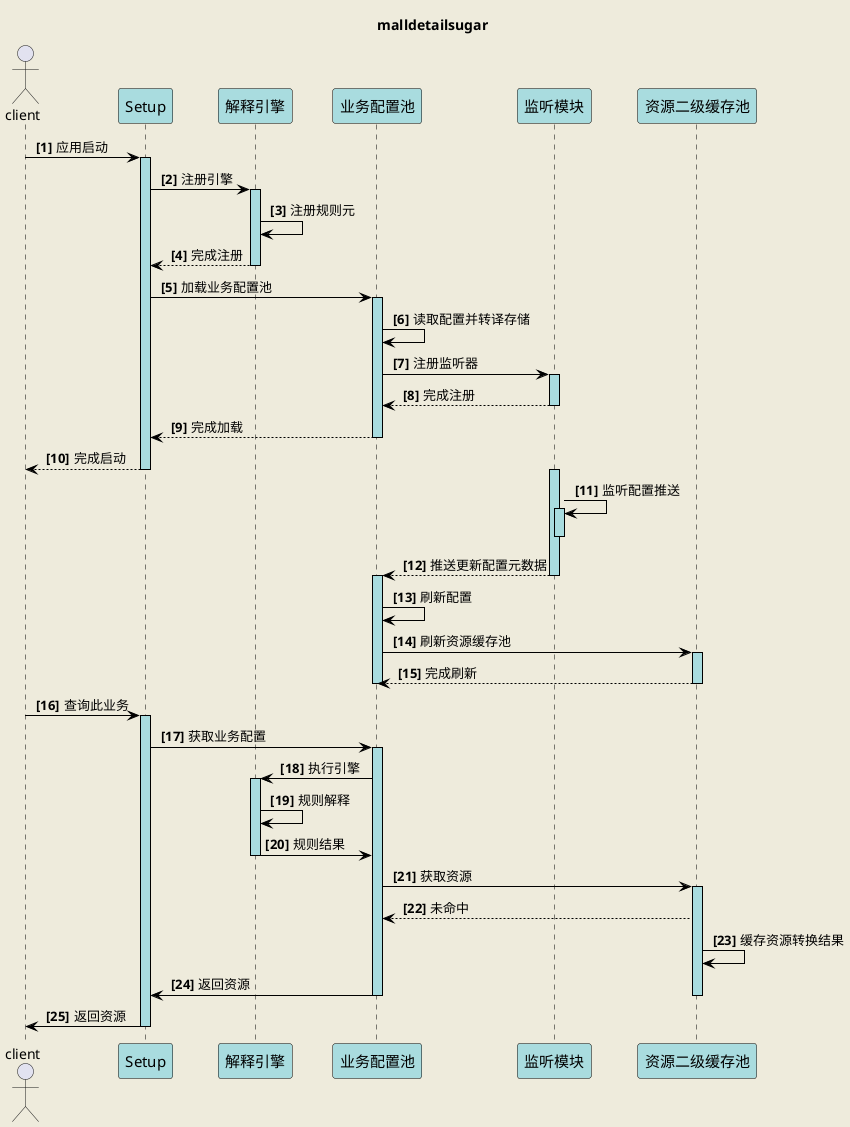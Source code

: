 @startuml
title **malldetailsugar**
actor client
skinparam backgroundColor #EEEBDC
skinparam handwritten false
skinparam sequence {
ArrowColor #000000
ActorBorderColor #000000
LifeLineBorderColor #000000
LifeLineBackgroundColor #A9DCDF
ParticipantBorderColor #000000
ParticipantBackgroundColor #A9DCDF
ParticipantFontName Impact
ParticipantFontSize 15
ActorBackgroundColor #A9DCDF
ActorFontSize 17
}

autonumber "<b> [0]"
client -> Setup: 应用启动
activate Setup
Setup -> 解释引擎: 注册引擎
activate 解释引擎
解释引擎 -> 解释引擎: 注册规则元
解释引擎 -->  Setup: 完成注册
deactivate 解释引擎
Setup -> 业务配置池: 加载业务配置池
activate 业务配置池
业务配置池 -> 业务配置池: 读取配置并转译存储

业务配置池 -> 监听模块: 注册监听器
activate 监听模块
监听模块 --> 业务配置池: 完成注册
deactivate 监听模块
业务配置池 --> Setup: 完成加载
deactivate 业务配置池
Setup --> client: 完成启动
deactivate Setup

activate 监听模块
监听模块 -> 监听模块: 监听配置推送
activate 监听模块
deactivate 监听模块
监听模块 --> 业务配置池: 推送更新配置元数据
deactivate 监听模块

activate 业务配置池
业务配置池 -> 业务配置池: 刷新配置
业务配置池 -> 资源二级缓存池: 刷新资源缓存池
activate 资源二级缓存池
资源二级缓存池 --> 业务配置池: 完成刷新
deactivate 资源二级缓存池
deactivate 业务配置池

client -> Setup: 查询此业务
activate Setup
Setup -> 业务配置池: 获取业务配置
activate 业务配置池
业务配置池 -> 解释引擎: 执行引擎
activate 解释引擎
解释引擎 -> 解释引擎: 规则解释
解释引擎 -> 业务配置池: 规则结果

deactivate 解释引擎
业务配置池 -> 资源二级缓存池: 获取资源
activate 资源二级缓存池
资源二级缓存池 --> 业务配置池: 未命中
资源二级缓存池 ->  资源二级缓存池: 缓存资源转换结果
业务配置池 -> Setup: 返回资源
deactivate 业务配置池
deactivate 资源二级缓存池
Setup -> client: 返回资源

deactivate Setup

@enduml